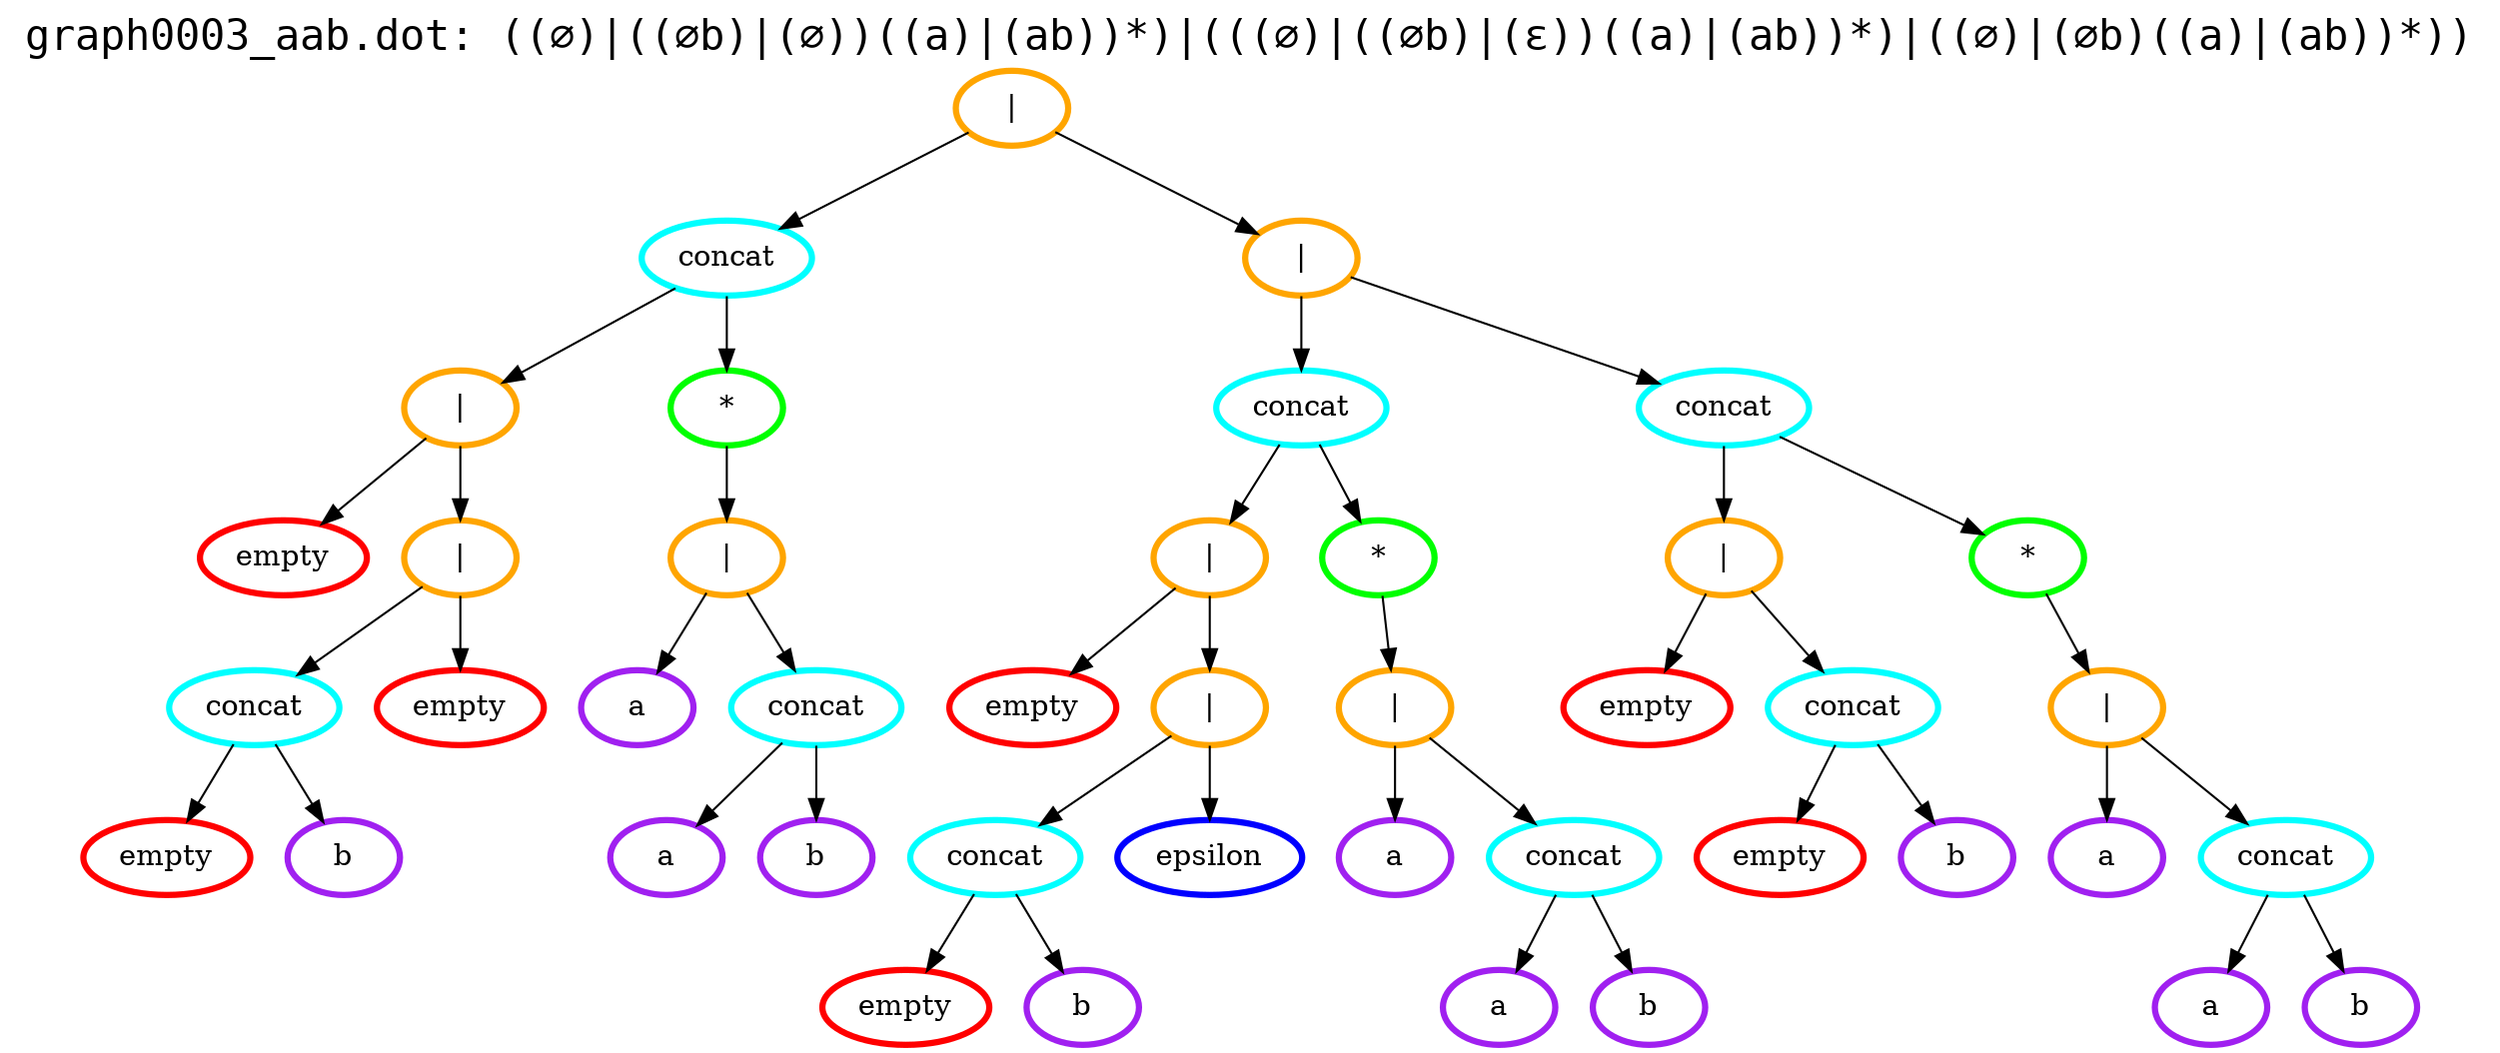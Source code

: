 digraph G {
  labelloc="t";
  label="graph0003_aab.dot: ((∅)|((∅b)|(∅))((a)|(ab))*)|(((∅)|((∅b)|(ε))((a)|(ab))*)|((∅)|(∅b)((a)|(ab))*))";
  fontsize=20;
  fontname="Courier";
  trhqpjdbitmhbbgqdnfbamffddwxho [label="|", color="orange", penwidth=3];
  trhqpjdbitmhbbgqdnfbamffddwxho -> beprliiwpamblncoszskibgfilgjja;
  beprliiwpamblncoszskibgfilgjja [label="concat", color="cyan", penwidth=3];
  beprliiwpamblncoszskibgfilgjja -> pvpamfvlnyddswnrippllkfxepyojg;
  pvpamfvlnyddswnrippllkfxepyojg [label="|", color="orange", penwidth=3];
  pvpamfvlnyddswnrippllkfxepyojg -> wgzsyjcyutoylchrzbjgiqwajqgxvr;
  wgzsyjcyutoylchrzbjgiqwajqgxvr [label="empty", color="red", penwidth=3];
  pvpamfvlnyddswnrippllkfxepyojg -> yfqfyfwplsrvxdugoppwaexzvdygqf;
  yfqfyfwplsrvxdugoppwaexzvdygqf [label="|", color="orange", penwidth=3];
  yfqfyfwplsrvxdugoppwaexzvdygqf -> vhqfxhjhposjtctijbyvxzwsytdurw;
  vhqfxhjhposjtctijbyvxzwsytdurw [label="concat", color="cyan", penwidth=3];
  vhqfxhjhposjtctijbyvxzwsytdurw -> qaiqlzowalgueqbqmfljbnocbcbwah;
  qaiqlzowalgueqbqmfljbnocbcbwah [label="empty", color="red", penwidth=3];
  vhqfxhjhposjtctijbyvxzwsytdurw -> yfutgzgasdefmmoxpuiuxlkyctkbyj;
  yfutgzgasdefmmoxpuiuxlkyctkbyj [label="b", color="purple", penwidth=3];
  yfqfyfwplsrvxdugoppwaexzvdygqf -> eqgdupiftophtpxuunabzdqzidovgz;
  eqgdupiftophtpxuunabzdqzidovgz [label="empty", color="red", penwidth=3];
  beprliiwpamblncoszskibgfilgjja -> thnlrctudundxxcshxqfaaoltvtxpd;
  thnlrctudundxxcshxqfaaoltvtxpd [label="*", color="green", penwidth=3];
  thnlrctudundxxcshxqfaaoltvtxpd -> oideruabbkhljzbuslvsagdeikpugn;
  oideruabbkhljzbuslvsagdeikpugn [label="|", color="orange", penwidth=3];
  oideruabbkhljzbuslvsagdeikpugn -> tlnfmfpvphnuhmsdgjjmzqzklyabfk;
  tlnfmfpvphnuhmsdgjjmzqzklyabfk [label="a", color="purple", penwidth=3];
  oideruabbkhljzbuslvsagdeikpugn -> hctrmofvhxicvrxgnnuappaipdkplh;
  hctrmofvhxicvrxgnnuappaipdkplh [label="concat", color="cyan", penwidth=3];
  hctrmofvhxicvrxgnnuappaipdkplh -> dgdyvviofeiubuwfbekjyvpuvhmlci;
  dgdyvviofeiubuwfbekjyvpuvhmlci [label="a", color="purple", penwidth=3];
  hctrmofvhxicvrxgnnuappaipdkplh -> fusyckuxwbnsgvuqsxsvqyipmcjikd;
  fusyckuxwbnsgvuqsxsvqyipmcjikd [label="b", color="purple", penwidth=3];
  trhqpjdbitmhbbgqdnfbamffddwxho -> rjarcfqfvhdddjjadwuwsuwxscxsdf;
  rjarcfqfvhdddjjadwuwsuwxscxsdf [label="|", color="orange", penwidth=3];
  rjarcfqfvhdddjjadwuwsuwxscxsdf -> qkphlqceqsiefbdhtrxbeboyiqwwzq;
  qkphlqceqsiefbdhtrxbeboyiqwwzq [label="concat", color="cyan", penwidth=3];
  qkphlqceqsiefbdhtrxbeboyiqwwzq -> udqcgacwkbymfjkevtovduwxjyilad;
  udqcgacwkbymfjkevtovduwxjyilad [label="|", color="orange", penwidth=3];
  udqcgacwkbymfjkevtovduwxjyilad -> umnhavnsyxwtzxlflvlhivhtvrincw;
  umnhavnsyxwtzxlflvlhivhtvrincw [label="empty", color="red", penwidth=3];
  udqcgacwkbymfjkevtovduwxjyilad -> jnuhlpomxulkrnyavlahnxjsgiibgy;
  jnuhlpomxulkrnyavlahnxjsgiibgy [label="|", color="orange", penwidth=3];
  jnuhlpomxulkrnyavlahnxjsgiibgy -> uoofbabcndoxceyizfjrnmrzujemmo;
  uoofbabcndoxceyizfjrnmrzujemmo [label="concat", color="cyan", penwidth=3];
  uoofbabcndoxceyizfjrnmrzujemmo -> prvwxzdiectjvkxndubpyulacfxxrg;
  prvwxzdiectjvkxndubpyulacfxxrg [label="empty", color="red", penwidth=3];
  uoofbabcndoxceyizfjrnmrzujemmo -> zsrabgfbbmblyrruzskacsymlkhpwv;
  zsrabgfbbmblyrruzskacsymlkhpwv [label="b", color="purple", penwidth=3];
  jnuhlpomxulkrnyavlahnxjsgiibgy -> sltyryyhkswvhylwqtufhmdvtotmgf;
  sltyryyhkswvhylwqtufhmdvtotmgf [label="epsilon", color="blue", penwidth=3];
  qkphlqceqsiefbdhtrxbeboyiqwwzq -> bvzxtpfdfrdpfduvyjaplhftuchynr;
  bvzxtpfdfrdpfduvyjaplhftuchynr [label="*", color="green", penwidth=3];
  bvzxtpfdfrdpfduvyjaplhftuchynr -> mmzaicuunkurhpvmolfkufzkuyqqdn;
  mmzaicuunkurhpvmolfkufzkuyqqdn [label="|", color="orange", penwidth=3];
  mmzaicuunkurhpvmolfkufzkuyqqdn -> oynifmztwzstmgajffsjognybluyrh;
  oynifmztwzstmgajffsjognybluyrh [label="a", color="purple", penwidth=3];
  mmzaicuunkurhpvmolfkufzkuyqqdn -> wraqepxnrpibqrakjtxmabhjdannbt;
  wraqepxnrpibqrakjtxmabhjdannbt [label="concat", color="cyan", penwidth=3];
  wraqepxnrpibqrakjtxmabhjdannbt -> weheolejpmjdjojphqirsuetnhwski;
  weheolejpmjdjojphqirsuetnhwski [label="a", color="purple", penwidth=3];
  wraqepxnrpibqrakjtxmabhjdannbt -> ckfztohbrwdhseoodxdeknnoasougp;
  ckfztohbrwdhseoodxdeknnoasougp [label="b", color="purple", penwidth=3];
  rjarcfqfvhdddjjadwuwsuwxscxsdf -> rithshcheacrotbnnhbiskeyycmszu;
  rithshcheacrotbnnhbiskeyycmszu [label="concat", color="cyan", penwidth=3];
  rithshcheacrotbnnhbiskeyycmszu -> vkdfowcypdumzjxxqceheotpovtikk;
  vkdfowcypdumzjxxqceheotpovtikk [label="|", color="orange", penwidth=3];
  vkdfowcypdumzjxxqceheotpovtikk -> scigalwfqamgzluvoiulxqzajwfdzc;
  scigalwfqamgzluvoiulxqzajwfdzc [label="empty", color="red", penwidth=3];
  vkdfowcypdumzjxxqceheotpovtikk -> phojhbdfshtigdfjdfsnjrldwpwhnt;
  phojhbdfshtigdfjdfsnjrldwpwhnt [label="concat", color="cyan", penwidth=3];
  phojhbdfshtigdfjdfsnjrldwpwhnt -> bhomggrieghkchxackrzlaclebxxsd;
  bhomggrieghkchxackrzlaclebxxsd [label="empty", color="red", penwidth=3];
  phojhbdfshtigdfjdfsnjrldwpwhnt -> lozigymxjyljtcbyoxdewmbxcgirui;
  lozigymxjyljtcbyoxdewmbxcgirui [label="b", color="purple", penwidth=3];
  rithshcheacrotbnnhbiskeyycmszu -> zefliadhqpjsbtijixhrygdprrwtwc;
  zefliadhqpjsbtijixhrygdprrwtwc [label="*", color="green", penwidth=3];
  zefliadhqpjsbtijixhrygdprrwtwc -> zdofybfhzrfanzkxitbkupmqvtgpeo;
  zdofybfhzrfanzkxitbkupmqvtgpeo [label="|", color="orange", penwidth=3];
  zdofybfhzrfanzkxitbkupmqvtgpeo -> dpixbdekzyydgtnwtakifcprbjhgph;
  dpixbdekzyydgtnwtakifcprbjhgph [label="a", color="purple", penwidth=3];
  zdofybfhzrfanzkxitbkupmqvtgpeo -> fiimjiaclqxmwipwqntpmuljfugzrb;
  fiimjiaclqxmwipwqntpmuljfugzrb [label="concat", color="cyan", penwidth=3];
  fiimjiaclqxmwipwqntpmuljfugzrb -> bubiyquiswfcubwrdtjpclchzngahu;
  bubiyquiswfcubwrdtjpclchzngahu [label="a", color="purple", penwidth=3];
  fiimjiaclqxmwipwqntpmuljfugzrb -> okujsonvcrrfxljjixrthjczfmkwbd;
  okujsonvcrrfxljjixrthjczfmkwbd [label="b", color="purple", penwidth=3];
}
